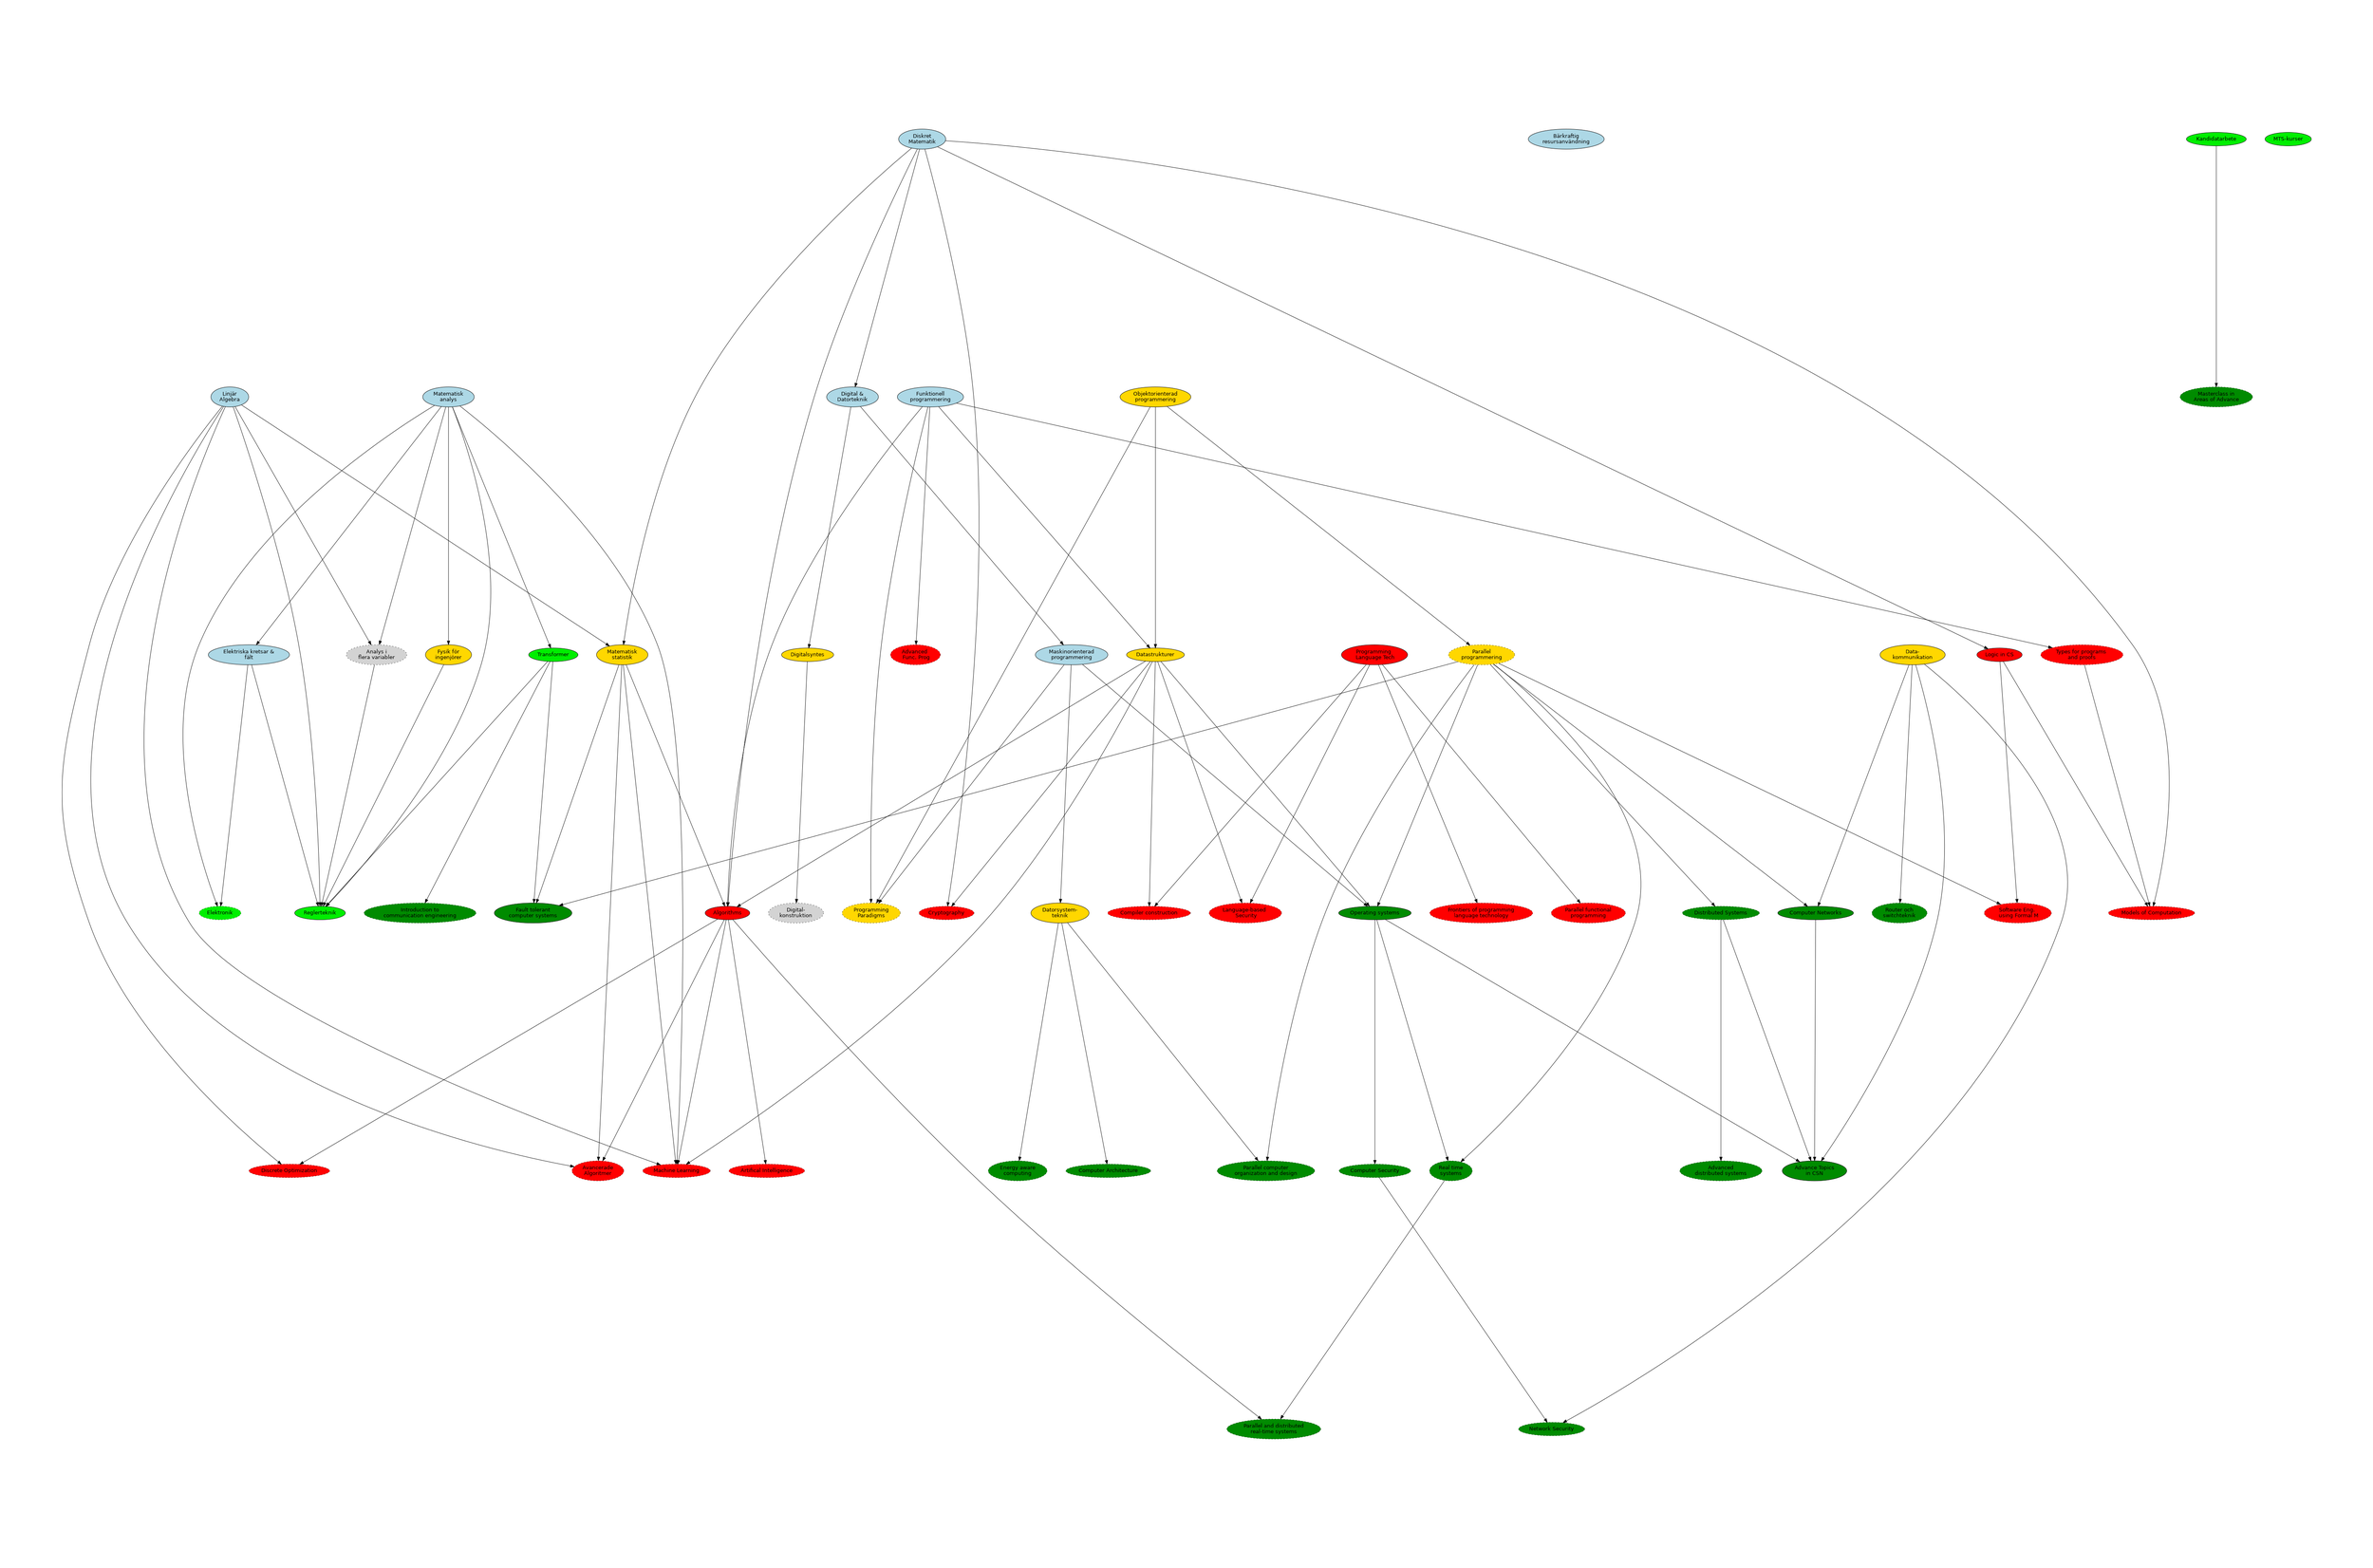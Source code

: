 digraph {
	//nodesep=1
	size="37.3701, 25.5591"
	ratio=fill
	graph[margin=1]
	
	nodesep=0.7
	fixedsize=true
	//K=0.2
	splines=true
	overlap=prism
	//arrowsize=10.0
	node [fontname="DejaVuSans"]
	fontname="DejaVuSans"

	node [style="solid,filled"]



	subgraph TKDAT1 {
		label = "TKDAT-1"
		//rank = same
		node [fillcolor="lightblue"]
		haskell [label = "Funktionell\nprogrammering"]
		diskmat [label = "Diskret\nMatematik"]
		linalg [label = "Linjär\nAlgebra"]
		digodat [label = "Digital &\nDatorteknik"]
		analys [label = "Matematisk\nanalys"]
		mop [label = "Maskinorienterad\nprogrammering"]
		el [label = "Elektriska kretsar &\nfält"]
		barsaft [label = "Bärkraftig\nresursanvändning"]
	}

	diskmat -> digodat
	digodat -> mop
	analys -> el

	subgraph TKDAT2 {
		label = "TKDAT-2"
		//rank = same
		node [fillcolor="gold1"]
		matstat [label = "Matematisk\nstatistik"]
		oop [label = "Objektorienterad\nprogrammering"]
		fysik [label = "Fysik för\ningenjörer"]
		dstrukt [label = "Datastrukturer"]
		syntes [label = "Digitalsyntes"]
		subgraph {
			node [style="dotted, filled"]
			pp [label = "Programming\nParadigms"]
			concurrent [label = "Parallel\nprogrammering"]
		}
		dst [ label = "Datorsystem-\nteknik"]
		datakom [label = "Data-\nkommunikation"]
	}
	haskell -> pp
	haskell -> dstrukt
	oop -> dstrukt
	oop -> concurrent
	oop -> pp
	mop -> pp
	digodat -> syntes
	mop -> dst
	analys -> fysik
	linalg -> matstat
	diskmat -> matstat

	subgraph TKDAT3 {
		label = "TKDAT-3"
		//rank = same
		node [fillcolor = "green2"]
		tss [label = "Transformer"]
		regler [label = "Reglerteknik"]
        kandidat [label="Kandidatarbete"]
        mts [label = "MTS-kurser"]
        subgraph {
			node [style="dotted, filled"]
            elektronik [label="Elektronik"]
        }
	}
    analys -> elektronik
    el -> elektronik
	tss -> regler
	analys -> tss
	analys -> regler
	fysik -> regler
	el -> regler
	linalg -> regler

	subgraph CSALL {
		label = "CSALL"
		//rank = same
		node [style ="filled", fillcolor="red"]
		prolang [label = "Programming \n Language Tech"]
		algoritmer [label ="Algorithms"]
		logik [label = "Logic in CS"]

		// Valbara
		subgraph {
			node [style="dotted, filled"]
    		frontProgramming [label="Frontiers of programming\nlanguage technology"]
	    	compilerConst [label="Compiler construction"]
	    	paraFunc [label="Parallel functional\nprogramming"]
	    	advAlg [label = "Avancerade\nAlgoritmer"]
	    	advFunc [label = "Advanced \n Func. Prog"]
	    	ml [label = "Machine Learning"]
	    	softEng [label ="Software Eng. \n using Formal M"]
	    	discopt [label = "Discrete Optimization"]
	    	ai [label ="Artifical Intelligence"]
	    	models [label ="Models of Computation"]
	    	langsecurity [label ="Language-based \n Security"]
	    	types [label = "Types for programs \n and proofs "]
	    	crypto [label = "Cryptography"]
        }
	}
    prolang -> paraFunc
	diskmat -> models
	logik -> models
	diskmat -> crypto
    dstrukt -> crypto
	haskell -> types
	types -> models
	algoritmer -> discopt
	linalg -> discopt
	concurrent -> softEng
	logik -> softEng
	diskmat -> logik
	matstat -> advAlg
	linalg -> advAlg
	algoritmer -> advAlg
	algoritmer -> ml
	analys -> ml
	matstat -> ml
	linalg -> ml
	haskell -> advFunc
	dstrukt -> ml
	algoritmer -> ai
	dstrukt -> compilerConst
    prolang -> langsecurity
    dstrukt -> langsecurity
    prolang -> compilerConst
    prolang -> frontProgramming

	subgraph CSN {
		label="CSN"
		//rank = same
		node [style="filled",fillcolor="green4"]
        computerNetworks [label="Computer Networks"]
		oS [label="Operating systems"]
		ftcs [label="Fault tolerant\ncomputer systems"]
		advTopicsCSN [label="Advance Topics\nin CSN"]

		// Valbara
		subgraph {
			node [style="dotted, filled"]
            advDistSys [label="Advanced\ndistributed systems"]    	
		    networkSecurity [label="Network Security"]
    		computerSecurity [label="Computer Security"]
	    	rts [label="Real time\nsystems"]
	    	parallelOrganization [label="Parallel computer\norganization and design"]
	    	parallelRTS [label="Parallel and distributed\nreal-time systems"]
	    	distSys [label="Distributed Systems"]
            energyComp [label="Energy aware\ncomputing"]
            routerSwitch [label="Router och\nswitchteknik"]
            commEng [label="Introduction to\ncommunication engineering"]
            compArch [label="Computer Architecture"]
            mInAdv [label="Masterclass in\nAreas of Advance"]
		}
	}
    kandidat -> mInAdv
    dst -> compArch
    tss -> commEng
    datakom -> routerSwitch
    dst -> energyComp
    matstat -> ftcs
    tss -> ftcs
    concurrent -> ftcs
    concurrent -> distSys
    distSys -> advTopicsCSN
	distSys -> advDistSys
	datakom -> networkSecurity
	datakom -> computerNetworks
    datakom -> advTopicsCSN
	concurrent -> computerNetworks
	computerNetworks -> advTopicsCSN
    dstrukt -> oS
	mop -> oS
    concurrent -> oS
    oS -> computerSecurity
    oS -> advTopicsCSN
    oS -> rts
    concurrent -> rts
    rts -> parallelRTS
    algoritmer -> parallelRTS
    computerSecurity -> networkSecurity
    concurrent -> parallelOrganization
    dst -> parallelOrganization



   //Valbara
	subgraph {
		node [style="dotted, filled"]
		flervar [label = "Analys i\nflera variabler"]
		digkonstr [label = "Digital-\nkonstruktion"]
		
	}
	syntes -> digkonstr
	linalg -> flervar
	analys -> flervar
	flervar -> regler
	dstrukt -> algoritmer
	haskell -> algoritmer
	diskmat -> algoritmer
	matstat -> algoritmer
	

}
